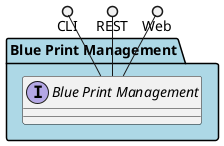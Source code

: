 @startuml



package "Blue Print Management" #lightblue {

    interface "Blue Print Management" as i {
    
    }
}

CLI ()-- i
REST ()-- i
Web ()-- i

package "Blue Print Management" #lightblue {


}



@enduml
